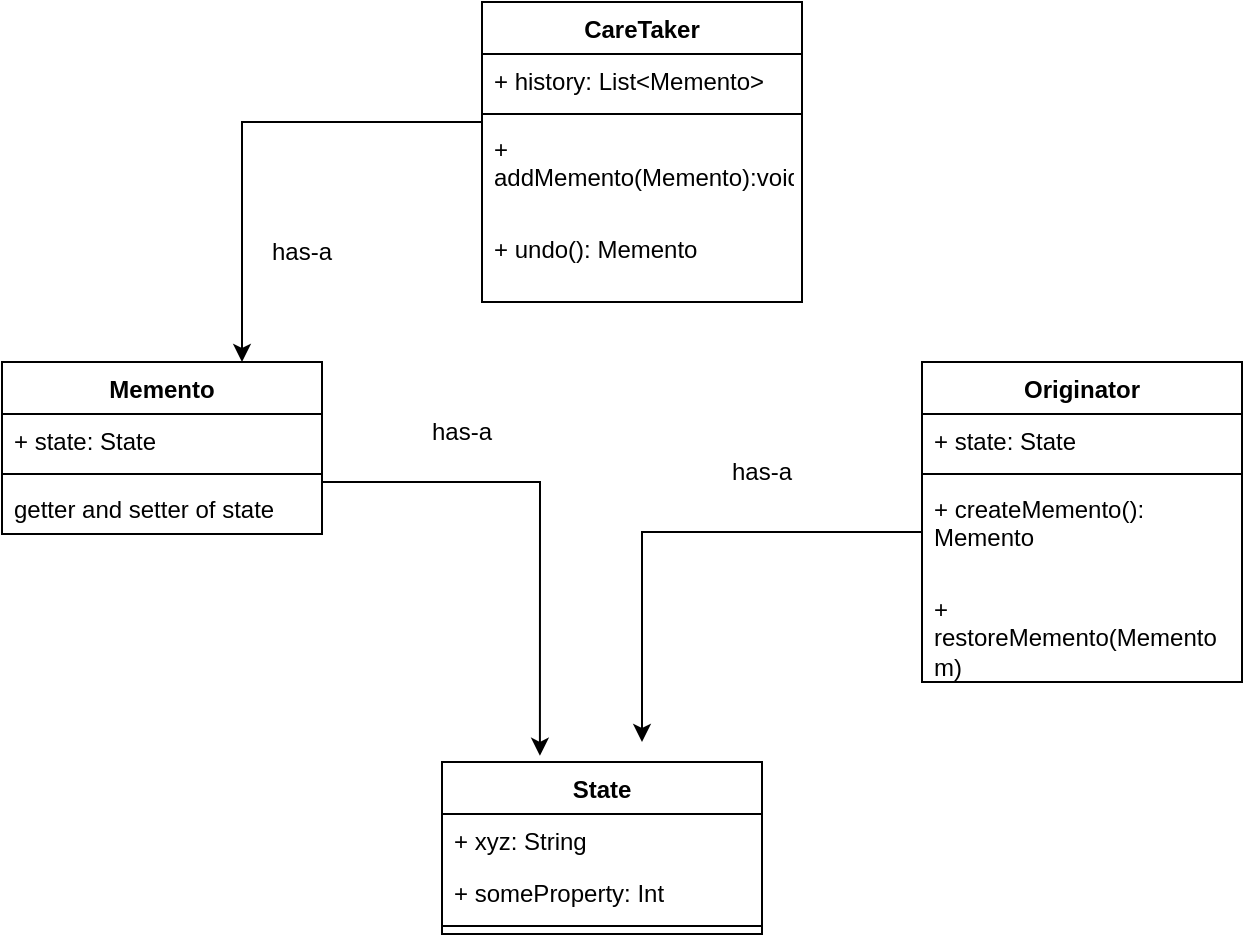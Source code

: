 <mxfile version="26.0.6">
  <diagram name="Page-1" id="0WDoj2lcTdkZaFU86oqa">
    <mxGraphModel dx="1434" dy="772" grid="1" gridSize="10" guides="1" tooltips="1" connect="1" arrows="1" fold="1" page="1" pageScale="1" pageWidth="850" pageHeight="1100" math="0" shadow="0">
      <root>
        <mxCell id="0" />
        <mxCell id="1" parent="0" />
        <mxCell id="VdezyKoHDZQE1EIkTsDL-6" value="CareTaker" style="swimlane;fontStyle=1;align=center;verticalAlign=top;childLayout=stackLayout;horizontal=1;startSize=26;horizontalStack=0;resizeParent=1;resizeParentMax=0;resizeLast=0;collapsible=1;marginBottom=0;whiteSpace=wrap;html=1;" vertex="1" parent="1">
          <mxGeometry x="310" y="100" width="160" height="150" as="geometry" />
        </mxCell>
        <mxCell id="VdezyKoHDZQE1EIkTsDL-7" value="+ history: List&amp;lt;Memento&amp;gt;" style="text;strokeColor=none;fillColor=none;align=left;verticalAlign=top;spacingLeft=4;spacingRight=4;overflow=hidden;rotatable=0;points=[[0,0.5],[1,0.5]];portConstraint=eastwest;whiteSpace=wrap;html=1;" vertex="1" parent="VdezyKoHDZQE1EIkTsDL-6">
          <mxGeometry y="26" width="160" height="26" as="geometry" />
        </mxCell>
        <mxCell id="VdezyKoHDZQE1EIkTsDL-8" value="" style="line;strokeWidth=1;fillColor=none;align=left;verticalAlign=middle;spacingTop=-1;spacingLeft=3;spacingRight=3;rotatable=0;labelPosition=right;points=[];portConstraint=eastwest;strokeColor=inherit;" vertex="1" parent="VdezyKoHDZQE1EIkTsDL-6">
          <mxGeometry y="52" width="160" height="8" as="geometry" />
        </mxCell>
        <mxCell id="VdezyKoHDZQE1EIkTsDL-9" value="+ addMemento(Memento):void" style="text;strokeColor=none;fillColor=none;align=left;verticalAlign=top;spacingLeft=4;spacingRight=4;overflow=hidden;rotatable=0;points=[[0,0.5],[1,0.5]];portConstraint=eastwest;whiteSpace=wrap;html=1;" vertex="1" parent="VdezyKoHDZQE1EIkTsDL-6">
          <mxGeometry y="60" width="160" height="50" as="geometry" />
        </mxCell>
        <mxCell id="VdezyKoHDZQE1EIkTsDL-11" value="+ undo(): Memento&amp;nbsp;" style="text;strokeColor=none;fillColor=none;align=left;verticalAlign=top;spacingLeft=4;spacingRight=4;overflow=hidden;rotatable=0;points=[[0,0.5],[1,0.5]];portConstraint=eastwest;whiteSpace=wrap;html=1;" vertex="1" parent="VdezyKoHDZQE1EIkTsDL-6">
          <mxGeometry y="110" width="160" height="40" as="geometry" />
        </mxCell>
        <mxCell id="VdezyKoHDZQE1EIkTsDL-14" value="Memento" style="swimlane;fontStyle=1;align=center;verticalAlign=top;childLayout=stackLayout;horizontal=1;startSize=26;horizontalStack=0;resizeParent=1;resizeParentMax=0;resizeLast=0;collapsible=1;marginBottom=0;whiteSpace=wrap;html=1;" vertex="1" parent="1">
          <mxGeometry x="70" y="280" width="160" height="86" as="geometry" />
        </mxCell>
        <mxCell id="VdezyKoHDZQE1EIkTsDL-15" value="+ state: State" style="text;strokeColor=none;fillColor=none;align=left;verticalAlign=top;spacingLeft=4;spacingRight=4;overflow=hidden;rotatable=0;points=[[0,0.5],[1,0.5]];portConstraint=eastwest;whiteSpace=wrap;html=1;" vertex="1" parent="VdezyKoHDZQE1EIkTsDL-14">
          <mxGeometry y="26" width="160" height="26" as="geometry" />
        </mxCell>
        <mxCell id="VdezyKoHDZQE1EIkTsDL-16" value="" style="line;strokeWidth=1;fillColor=none;align=left;verticalAlign=middle;spacingTop=-1;spacingLeft=3;spacingRight=3;rotatable=0;labelPosition=right;points=[];portConstraint=eastwest;strokeColor=inherit;" vertex="1" parent="VdezyKoHDZQE1EIkTsDL-14">
          <mxGeometry y="52" width="160" height="8" as="geometry" />
        </mxCell>
        <mxCell id="VdezyKoHDZQE1EIkTsDL-17" value="getter and setter of state" style="text;strokeColor=none;fillColor=none;align=left;verticalAlign=top;spacingLeft=4;spacingRight=4;overflow=hidden;rotatable=0;points=[[0,0.5],[1,0.5]];portConstraint=eastwest;whiteSpace=wrap;html=1;" vertex="1" parent="VdezyKoHDZQE1EIkTsDL-14">
          <mxGeometry y="60" width="160" height="26" as="geometry" />
        </mxCell>
        <mxCell id="VdezyKoHDZQE1EIkTsDL-18" value="" style="endArrow=classic;html=1;rounded=0;entryX=0.75;entryY=0;entryDx=0;entryDy=0;exitX=0;exitY=0;exitDx=0;exitDy=0;exitPerimeter=0;" edge="1" parent="1" source="VdezyKoHDZQE1EIkTsDL-9" target="VdezyKoHDZQE1EIkTsDL-14">
          <mxGeometry width="50" height="50" relative="1" as="geometry">
            <mxPoint x="190" y="160" as="sourcePoint" />
            <mxPoint x="240" y="170" as="targetPoint" />
            <Array as="points">
              <mxPoint x="190" y="160" />
            </Array>
          </mxGeometry>
        </mxCell>
        <mxCell id="VdezyKoHDZQE1EIkTsDL-19" value="has-a" style="text;html=1;align=center;verticalAlign=middle;whiteSpace=wrap;rounded=0;" vertex="1" parent="1">
          <mxGeometry x="190" y="210" width="60" height="30" as="geometry" />
        </mxCell>
        <mxCell id="VdezyKoHDZQE1EIkTsDL-20" value="Originator" style="swimlane;fontStyle=1;align=center;verticalAlign=top;childLayout=stackLayout;horizontal=1;startSize=26;horizontalStack=0;resizeParent=1;resizeParentMax=0;resizeLast=0;collapsible=1;marginBottom=0;whiteSpace=wrap;html=1;" vertex="1" parent="1">
          <mxGeometry x="530" y="280" width="160" height="160" as="geometry" />
        </mxCell>
        <mxCell id="VdezyKoHDZQE1EIkTsDL-21" value="+ state: State" style="text;strokeColor=none;fillColor=none;align=left;verticalAlign=top;spacingLeft=4;spacingRight=4;overflow=hidden;rotatable=0;points=[[0,0.5],[1,0.5]];portConstraint=eastwest;whiteSpace=wrap;html=1;" vertex="1" parent="VdezyKoHDZQE1EIkTsDL-20">
          <mxGeometry y="26" width="160" height="26" as="geometry" />
        </mxCell>
        <mxCell id="VdezyKoHDZQE1EIkTsDL-22" value="" style="line;strokeWidth=1;fillColor=none;align=left;verticalAlign=middle;spacingTop=-1;spacingLeft=3;spacingRight=3;rotatable=0;labelPosition=right;points=[];portConstraint=eastwest;strokeColor=inherit;" vertex="1" parent="VdezyKoHDZQE1EIkTsDL-20">
          <mxGeometry y="52" width="160" height="8" as="geometry" />
        </mxCell>
        <mxCell id="VdezyKoHDZQE1EIkTsDL-23" value="+ createMemento(): Memento" style="text;strokeColor=none;fillColor=none;align=left;verticalAlign=top;spacingLeft=4;spacingRight=4;overflow=hidden;rotatable=0;points=[[0,0.5],[1,0.5]];portConstraint=eastwest;whiteSpace=wrap;html=1;" vertex="1" parent="VdezyKoHDZQE1EIkTsDL-20">
          <mxGeometry y="60" width="160" height="50" as="geometry" />
        </mxCell>
        <mxCell id="VdezyKoHDZQE1EIkTsDL-24" value="+ restoreMemento(Memento m)" style="text;strokeColor=none;fillColor=none;align=left;verticalAlign=top;spacingLeft=4;spacingRight=4;overflow=hidden;rotatable=0;points=[[0,0.5],[1,0.5]];portConstraint=eastwest;whiteSpace=wrap;html=1;" vertex="1" parent="VdezyKoHDZQE1EIkTsDL-20">
          <mxGeometry y="110" width="160" height="50" as="geometry" />
        </mxCell>
        <mxCell id="VdezyKoHDZQE1EIkTsDL-25" value="State" style="swimlane;fontStyle=1;align=center;verticalAlign=top;childLayout=stackLayout;horizontal=1;startSize=26;horizontalStack=0;resizeParent=1;resizeParentMax=0;resizeLast=0;collapsible=1;marginBottom=0;whiteSpace=wrap;html=1;" vertex="1" parent="1">
          <mxGeometry x="290" y="480" width="160" height="86" as="geometry" />
        </mxCell>
        <mxCell id="VdezyKoHDZQE1EIkTsDL-26" value="+ xyz: String" style="text;strokeColor=none;fillColor=none;align=left;verticalAlign=top;spacingLeft=4;spacingRight=4;overflow=hidden;rotatable=0;points=[[0,0.5],[1,0.5]];portConstraint=eastwest;whiteSpace=wrap;html=1;" vertex="1" parent="VdezyKoHDZQE1EIkTsDL-25">
          <mxGeometry y="26" width="160" height="26" as="geometry" />
        </mxCell>
        <mxCell id="VdezyKoHDZQE1EIkTsDL-29" value="+ someProperty: Int" style="text;strokeColor=none;fillColor=none;align=left;verticalAlign=top;spacingLeft=4;spacingRight=4;overflow=hidden;rotatable=0;points=[[0,0.5],[1,0.5]];portConstraint=eastwest;whiteSpace=wrap;html=1;" vertex="1" parent="VdezyKoHDZQE1EIkTsDL-25">
          <mxGeometry y="52" width="160" height="26" as="geometry" />
        </mxCell>
        <mxCell id="VdezyKoHDZQE1EIkTsDL-27" value="" style="line;strokeWidth=1;fillColor=none;align=left;verticalAlign=middle;spacingTop=-1;spacingLeft=3;spacingRight=3;rotatable=0;labelPosition=right;points=[];portConstraint=eastwest;strokeColor=inherit;" vertex="1" parent="VdezyKoHDZQE1EIkTsDL-25">
          <mxGeometry y="78" width="160" height="8" as="geometry" />
        </mxCell>
        <mxCell id="VdezyKoHDZQE1EIkTsDL-30" value="" style="endArrow=classic;html=1;rounded=0;entryX=0.306;entryY=-0.036;entryDx=0;entryDy=0;entryPerimeter=0;" edge="1" parent="1" target="VdezyKoHDZQE1EIkTsDL-25">
          <mxGeometry width="50" height="50" relative="1" as="geometry">
            <mxPoint x="230" y="340" as="sourcePoint" />
            <mxPoint x="310" y="340" as="targetPoint" />
            <Array as="points">
              <mxPoint x="339" y="340" />
            </Array>
          </mxGeometry>
        </mxCell>
        <mxCell id="VdezyKoHDZQE1EIkTsDL-31" value="" style="endArrow=classic;html=1;rounded=0;exitX=0;exitY=0.5;exitDx=0;exitDy=0;" edge="1" parent="1" source="VdezyKoHDZQE1EIkTsDL-23">
          <mxGeometry width="50" height="50" relative="1" as="geometry">
            <mxPoint x="400" y="420" as="sourcePoint" />
            <mxPoint x="390" y="470" as="targetPoint" />
            <Array as="points">
              <mxPoint x="390" y="365" />
            </Array>
          </mxGeometry>
        </mxCell>
        <mxCell id="VdezyKoHDZQE1EIkTsDL-32" value="has-a" style="text;html=1;align=center;verticalAlign=middle;whiteSpace=wrap;rounded=0;" vertex="1" parent="1">
          <mxGeometry x="420" y="320" width="60" height="30" as="geometry" />
        </mxCell>
        <mxCell id="VdezyKoHDZQE1EIkTsDL-33" value="has-a" style="text;html=1;align=center;verticalAlign=middle;whiteSpace=wrap;rounded=0;" vertex="1" parent="1">
          <mxGeometry x="270" y="300" width="60" height="30" as="geometry" />
        </mxCell>
      </root>
    </mxGraphModel>
  </diagram>
</mxfile>
